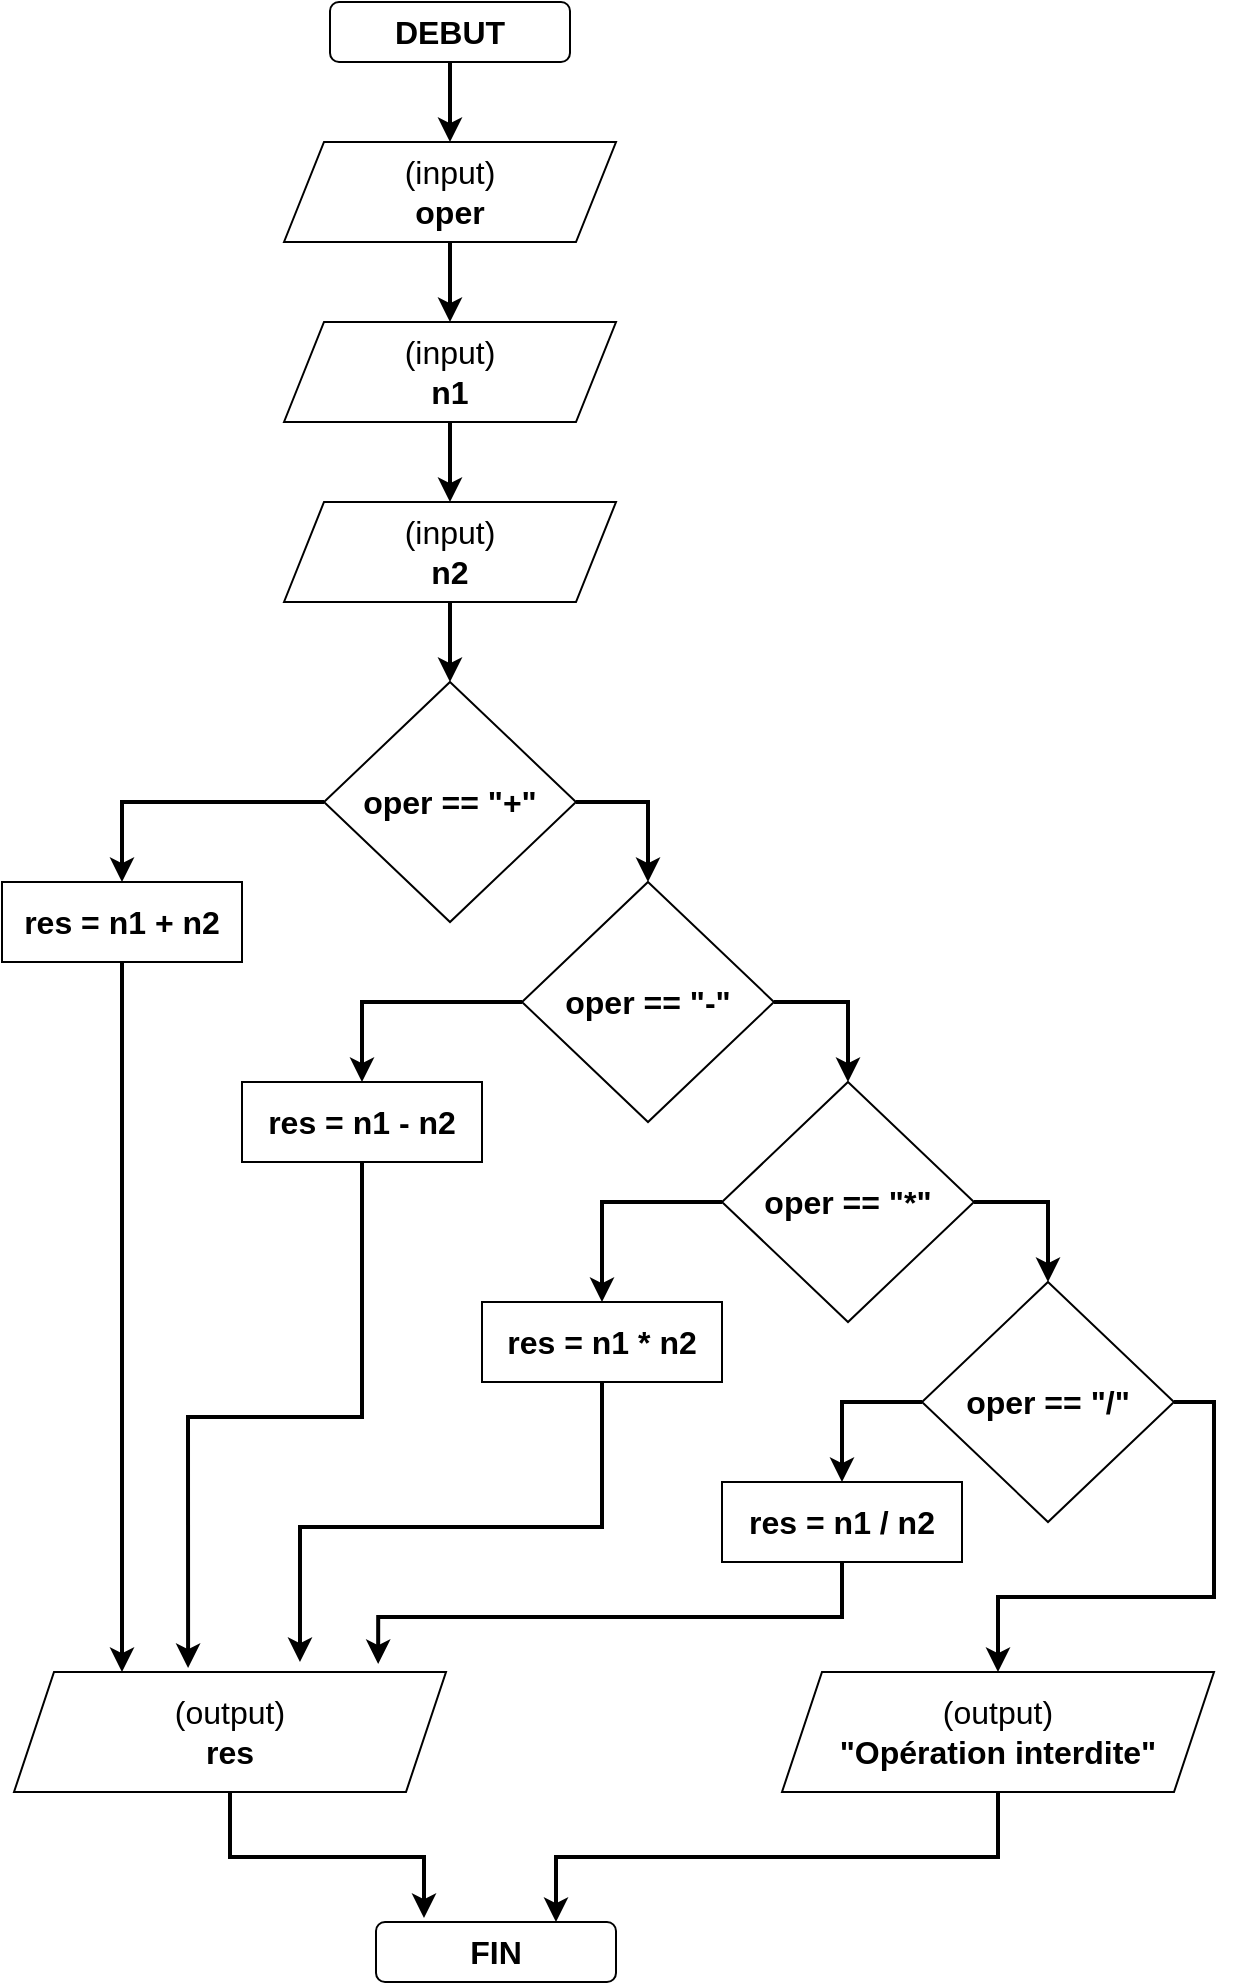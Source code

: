 <mxfile version="20.3.0" type="device"><diagram id="x6xNtQDopfc_7PhANISW" name="Page-1"><mxGraphModel dx="1102" dy="685" grid="1" gridSize="10" guides="1" tooltips="1" connect="1" arrows="1" fold="1" page="1" pageScale="1" pageWidth="827" pageHeight="1169" math="0" shadow="0"><root><mxCell id="0"/><mxCell id="1" parent="0"/><mxCell id="oTHDo_8GdFEIt8STTbYL-6" style="edgeStyle=orthogonalEdgeStyle;rounded=0;orthogonalLoop=1;jettySize=auto;html=1;exitX=0.5;exitY=1;exitDx=0;exitDy=0;fontSize=16;strokeWidth=2;" edge="1" parent="1" source="oTHDo_8GdFEIt8STTbYL-1" target="oTHDo_8GdFEIt8STTbYL-3"><mxGeometry relative="1" as="geometry"/></mxCell><mxCell id="oTHDo_8GdFEIt8STTbYL-1" value="&lt;b&gt;&lt;font style=&quot;font-size: 16px;&quot;&gt;DEBUT&lt;/font&gt;&lt;/b&gt;" style="rounded=1;whiteSpace=wrap;html=1;" vertex="1" parent="1"><mxGeometry x="354" y="30" width="120" height="30" as="geometry"/></mxCell><mxCell id="oTHDo_8GdFEIt8STTbYL-2" value="&lt;b&gt;&lt;font style=&quot;font-size: 16px;&quot;&gt;FIN&lt;/font&gt;&lt;/b&gt;" style="rounded=1;whiteSpace=wrap;html=1;" vertex="1" parent="1"><mxGeometry x="377" y="990" width="120" height="30" as="geometry"/></mxCell><mxCell id="oTHDo_8GdFEIt8STTbYL-7" style="edgeStyle=orthogonalEdgeStyle;rounded=0;orthogonalLoop=1;jettySize=auto;html=1;exitX=0.5;exitY=1;exitDx=0;exitDy=0;entryX=0.5;entryY=0;entryDx=0;entryDy=0;strokeWidth=2;fontSize=16;" edge="1" parent="1" source="oTHDo_8GdFEIt8STTbYL-3" target="oTHDo_8GdFEIt8STTbYL-4"><mxGeometry relative="1" as="geometry"/></mxCell><mxCell id="oTHDo_8GdFEIt8STTbYL-3" value="(input)&lt;br&gt;&lt;b&gt;oper&lt;/b&gt;" style="shape=parallelogram;perimeter=parallelogramPerimeter;whiteSpace=wrap;html=1;fixedSize=1;fontSize=16;" vertex="1" parent="1"><mxGeometry x="331" y="100" width="166" height="50" as="geometry"/></mxCell><mxCell id="oTHDo_8GdFEIt8STTbYL-8" style="edgeStyle=orthogonalEdgeStyle;rounded=0;orthogonalLoop=1;jettySize=auto;html=1;exitX=0.5;exitY=1;exitDx=0;exitDy=0;entryX=0.5;entryY=0;entryDx=0;entryDy=0;strokeWidth=2;fontSize=16;" edge="1" parent="1" source="oTHDo_8GdFEIt8STTbYL-4" target="oTHDo_8GdFEIt8STTbYL-5"><mxGeometry relative="1" as="geometry"/></mxCell><mxCell id="oTHDo_8GdFEIt8STTbYL-4" value="(input)&lt;br&gt;&lt;b&gt;n1&lt;/b&gt;" style="shape=parallelogram;perimeter=parallelogramPerimeter;whiteSpace=wrap;html=1;fixedSize=1;fontSize=16;" vertex="1" parent="1"><mxGeometry x="331" y="190" width="166" height="50" as="geometry"/></mxCell><mxCell id="oTHDo_8GdFEIt8STTbYL-10" style="edgeStyle=orthogonalEdgeStyle;rounded=0;orthogonalLoop=1;jettySize=auto;html=1;exitX=0.5;exitY=1;exitDx=0;exitDy=0;entryX=0.5;entryY=0;entryDx=0;entryDy=0;strokeWidth=2;fontSize=16;" edge="1" parent="1" source="oTHDo_8GdFEIt8STTbYL-5" target="oTHDo_8GdFEIt8STTbYL-9"><mxGeometry relative="1" as="geometry"/></mxCell><mxCell id="oTHDo_8GdFEIt8STTbYL-5" value="(input)&lt;br&gt;&lt;b&gt;n2&lt;/b&gt;" style="shape=parallelogram;perimeter=parallelogramPerimeter;whiteSpace=wrap;html=1;fixedSize=1;fontSize=16;" vertex="1" parent="1"><mxGeometry x="331" y="280" width="166" height="50" as="geometry"/></mxCell><mxCell id="oTHDo_8GdFEIt8STTbYL-13" style="edgeStyle=orthogonalEdgeStyle;rounded=0;orthogonalLoop=1;jettySize=auto;html=1;exitX=0;exitY=0.5;exitDx=0;exitDy=0;entryX=0.5;entryY=0;entryDx=0;entryDy=0;strokeWidth=2;fontSize=16;" edge="1" parent="1" source="oTHDo_8GdFEIt8STTbYL-9" target="oTHDo_8GdFEIt8STTbYL-11"><mxGeometry relative="1" as="geometry"/></mxCell><mxCell id="oTHDo_8GdFEIt8STTbYL-15" style="edgeStyle=orthogonalEdgeStyle;rounded=0;orthogonalLoop=1;jettySize=auto;html=1;exitX=1;exitY=0.5;exitDx=0;exitDy=0;entryX=0.5;entryY=0;entryDx=0;entryDy=0;strokeWidth=2;fontSize=16;" edge="1" parent="1" source="oTHDo_8GdFEIt8STTbYL-9" target="oTHDo_8GdFEIt8STTbYL-14"><mxGeometry relative="1" as="geometry"/></mxCell><mxCell id="oTHDo_8GdFEIt8STTbYL-9" value="&lt;b&gt;oper == &quot;+&quot;&lt;/b&gt;" style="rhombus;whiteSpace=wrap;html=1;fontSize=16;" vertex="1" parent="1"><mxGeometry x="351" y="370" width="126" height="120" as="geometry"/></mxCell><mxCell id="oTHDo_8GdFEIt8STTbYL-31" style="edgeStyle=orthogonalEdgeStyle;rounded=0;orthogonalLoop=1;jettySize=auto;html=1;exitX=0.5;exitY=1;exitDx=0;exitDy=0;entryX=0.25;entryY=0;entryDx=0;entryDy=0;strokeWidth=2;fontSize=16;" edge="1" parent="1" source="oTHDo_8GdFEIt8STTbYL-11" target="oTHDo_8GdFEIt8STTbYL-30"><mxGeometry relative="1" as="geometry"/></mxCell><mxCell id="oTHDo_8GdFEIt8STTbYL-11" value="&lt;b&gt;res = n1 + n2&lt;/b&gt;" style="rounded=0;whiteSpace=wrap;html=1;fontSize=16;" vertex="1" parent="1"><mxGeometry x="190" y="470" width="120" height="40" as="geometry"/></mxCell><mxCell id="oTHDo_8GdFEIt8STTbYL-17" style="edgeStyle=orthogonalEdgeStyle;rounded=0;orthogonalLoop=1;jettySize=auto;html=1;exitX=0;exitY=0.5;exitDx=0;exitDy=0;entryX=0.5;entryY=0;entryDx=0;entryDy=0;strokeWidth=2;fontSize=16;" edge="1" parent="1" source="oTHDo_8GdFEIt8STTbYL-14" target="oTHDo_8GdFEIt8STTbYL-16"><mxGeometry relative="1" as="geometry"/></mxCell><mxCell id="oTHDo_8GdFEIt8STTbYL-19" style="edgeStyle=orthogonalEdgeStyle;rounded=0;orthogonalLoop=1;jettySize=auto;html=1;exitX=1;exitY=0.5;exitDx=0;exitDy=0;strokeWidth=2;fontSize=16;" edge="1" parent="1" source="oTHDo_8GdFEIt8STTbYL-14" target="oTHDo_8GdFEIt8STTbYL-18"><mxGeometry relative="1" as="geometry"/></mxCell><mxCell id="oTHDo_8GdFEIt8STTbYL-14" value="&lt;b&gt;oper == &quot;-&quot;&lt;/b&gt;" style="rhombus;whiteSpace=wrap;html=1;fontSize=16;" vertex="1" parent="1"><mxGeometry x="450" y="470" width="126" height="120" as="geometry"/></mxCell><mxCell id="oTHDo_8GdFEIt8STTbYL-32" style="edgeStyle=orthogonalEdgeStyle;rounded=0;orthogonalLoop=1;jettySize=auto;html=1;exitX=0.5;exitY=1;exitDx=0;exitDy=0;entryX=0.403;entryY=-0.033;entryDx=0;entryDy=0;entryPerimeter=0;strokeWidth=2;fontSize=16;" edge="1" parent="1" source="oTHDo_8GdFEIt8STTbYL-16" target="oTHDo_8GdFEIt8STTbYL-30"><mxGeometry relative="1" as="geometry"/></mxCell><mxCell id="oTHDo_8GdFEIt8STTbYL-16" value="&lt;b&gt;res = n1 - n2&lt;/b&gt;" style="rounded=0;whiteSpace=wrap;html=1;fontSize=16;" vertex="1" parent="1"><mxGeometry x="310" y="570" width="120" height="40" as="geometry"/></mxCell><mxCell id="oTHDo_8GdFEIt8STTbYL-21" style="edgeStyle=orthogonalEdgeStyle;rounded=0;orthogonalLoop=1;jettySize=auto;html=1;exitX=0;exitY=0.5;exitDx=0;exitDy=0;entryX=0.5;entryY=0;entryDx=0;entryDy=0;strokeWidth=2;fontSize=16;" edge="1" parent="1" source="oTHDo_8GdFEIt8STTbYL-18" target="oTHDo_8GdFEIt8STTbYL-20"><mxGeometry relative="1" as="geometry"/></mxCell><mxCell id="oTHDo_8GdFEIt8STTbYL-23" style="edgeStyle=orthogonalEdgeStyle;rounded=0;orthogonalLoop=1;jettySize=auto;html=1;exitX=1;exitY=0.5;exitDx=0;exitDy=0;entryX=0.5;entryY=0;entryDx=0;entryDy=0;strokeWidth=2;fontSize=16;" edge="1" parent="1" source="oTHDo_8GdFEIt8STTbYL-18" target="oTHDo_8GdFEIt8STTbYL-22"><mxGeometry relative="1" as="geometry"/></mxCell><mxCell id="oTHDo_8GdFEIt8STTbYL-18" value="&lt;b&gt;oper == &quot;*&quot;&lt;/b&gt;" style="rhombus;whiteSpace=wrap;html=1;fontSize=16;" vertex="1" parent="1"><mxGeometry x="550" y="570" width="126" height="120" as="geometry"/></mxCell><mxCell id="oTHDo_8GdFEIt8STTbYL-33" style="edgeStyle=orthogonalEdgeStyle;rounded=0;orthogonalLoop=1;jettySize=auto;html=1;exitX=0.5;exitY=1;exitDx=0;exitDy=0;entryX=0.662;entryY=-0.083;entryDx=0;entryDy=0;entryPerimeter=0;strokeWidth=2;fontSize=16;" edge="1" parent="1" source="oTHDo_8GdFEIt8STTbYL-20" target="oTHDo_8GdFEIt8STTbYL-30"><mxGeometry relative="1" as="geometry"/></mxCell><mxCell id="oTHDo_8GdFEIt8STTbYL-20" value="&lt;b&gt;res = n1 * n2&lt;/b&gt;" style="rounded=0;whiteSpace=wrap;html=1;fontSize=16;" vertex="1" parent="1"><mxGeometry x="430" y="680" width="120" height="40" as="geometry"/></mxCell><mxCell id="oTHDo_8GdFEIt8STTbYL-26" style="edgeStyle=orthogonalEdgeStyle;rounded=0;orthogonalLoop=1;jettySize=auto;html=1;exitX=0;exitY=0.5;exitDx=0;exitDy=0;entryX=0.5;entryY=0;entryDx=0;entryDy=0;strokeWidth=2;fontSize=16;" edge="1" parent="1" source="oTHDo_8GdFEIt8STTbYL-22" target="oTHDo_8GdFEIt8STTbYL-24"><mxGeometry relative="1" as="geometry"/></mxCell><mxCell id="oTHDo_8GdFEIt8STTbYL-28" style="edgeStyle=orthogonalEdgeStyle;rounded=0;orthogonalLoop=1;jettySize=auto;html=1;exitX=1;exitY=0.5;exitDx=0;exitDy=0;entryX=0.5;entryY=0;entryDx=0;entryDy=0;strokeWidth=2;fontSize=16;" edge="1" parent="1" source="oTHDo_8GdFEIt8STTbYL-22" target="oTHDo_8GdFEIt8STTbYL-27"><mxGeometry relative="1" as="geometry"/></mxCell><mxCell id="oTHDo_8GdFEIt8STTbYL-22" value="&lt;b&gt;oper == &quot;/&quot;&lt;/b&gt;" style="rhombus;whiteSpace=wrap;html=1;fontSize=16;" vertex="1" parent="1"><mxGeometry x="650" y="670" width="126" height="120" as="geometry"/></mxCell><mxCell id="oTHDo_8GdFEIt8STTbYL-34" style="edgeStyle=orthogonalEdgeStyle;rounded=0;orthogonalLoop=1;jettySize=auto;html=1;exitX=0.5;exitY=1;exitDx=0;exitDy=0;entryX=0.843;entryY=-0.067;entryDx=0;entryDy=0;entryPerimeter=0;strokeWidth=2;fontSize=16;" edge="1" parent="1" source="oTHDo_8GdFEIt8STTbYL-24" target="oTHDo_8GdFEIt8STTbYL-30"><mxGeometry relative="1" as="geometry"/></mxCell><mxCell id="oTHDo_8GdFEIt8STTbYL-24" value="&lt;b&gt;res = n1 / n2&lt;/b&gt;" style="rounded=0;whiteSpace=wrap;html=1;fontSize=16;" vertex="1" parent="1"><mxGeometry x="550" y="770" width="120" height="40" as="geometry"/></mxCell><mxCell id="oTHDo_8GdFEIt8STTbYL-29" style="edgeStyle=orthogonalEdgeStyle;rounded=0;orthogonalLoop=1;jettySize=auto;html=1;exitX=0.5;exitY=1;exitDx=0;exitDy=0;entryX=0.75;entryY=0;entryDx=0;entryDy=0;strokeWidth=2;fontSize=16;" edge="1" parent="1" source="oTHDo_8GdFEIt8STTbYL-27" target="oTHDo_8GdFEIt8STTbYL-2"><mxGeometry relative="1" as="geometry"/></mxCell><mxCell id="oTHDo_8GdFEIt8STTbYL-27" value="(output)&lt;br&gt;&lt;b&gt;&quot;Opération interdite&quot;&lt;/b&gt;" style="shape=parallelogram;perimeter=parallelogramPerimeter;whiteSpace=wrap;html=1;fixedSize=1;fontSize=16;" vertex="1" parent="1"><mxGeometry x="580" y="865" width="216" height="60" as="geometry"/></mxCell><mxCell id="oTHDo_8GdFEIt8STTbYL-35" style="edgeStyle=orthogonalEdgeStyle;rounded=0;orthogonalLoop=1;jettySize=auto;html=1;exitX=0.5;exitY=1;exitDx=0;exitDy=0;entryX=0.2;entryY=-0.067;entryDx=0;entryDy=0;entryPerimeter=0;strokeWidth=2;fontSize=16;" edge="1" parent="1" source="oTHDo_8GdFEIt8STTbYL-30" target="oTHDo_8GdFEIt8STTbYL-2"><mxGeometry relative="1" as="geometry"/></mxCell><mxCell id="oTHDo_8GdFEIt8STTbYL-30" value="(output)&lt;br&gt;&lt;b&gt;res&lt;/b&gt;" style="shape=parallelogram;perimeter=parallelogramPerimeter;whiteSpace=wrap;html=1;fixedSize=1;fontSize=16;" vertex="1" parent="1"><mxGeometry x="196" y="865" width="216" height="60" as="geometry"/></mxCell></root></mxGraphModel></diagram></mxfile>